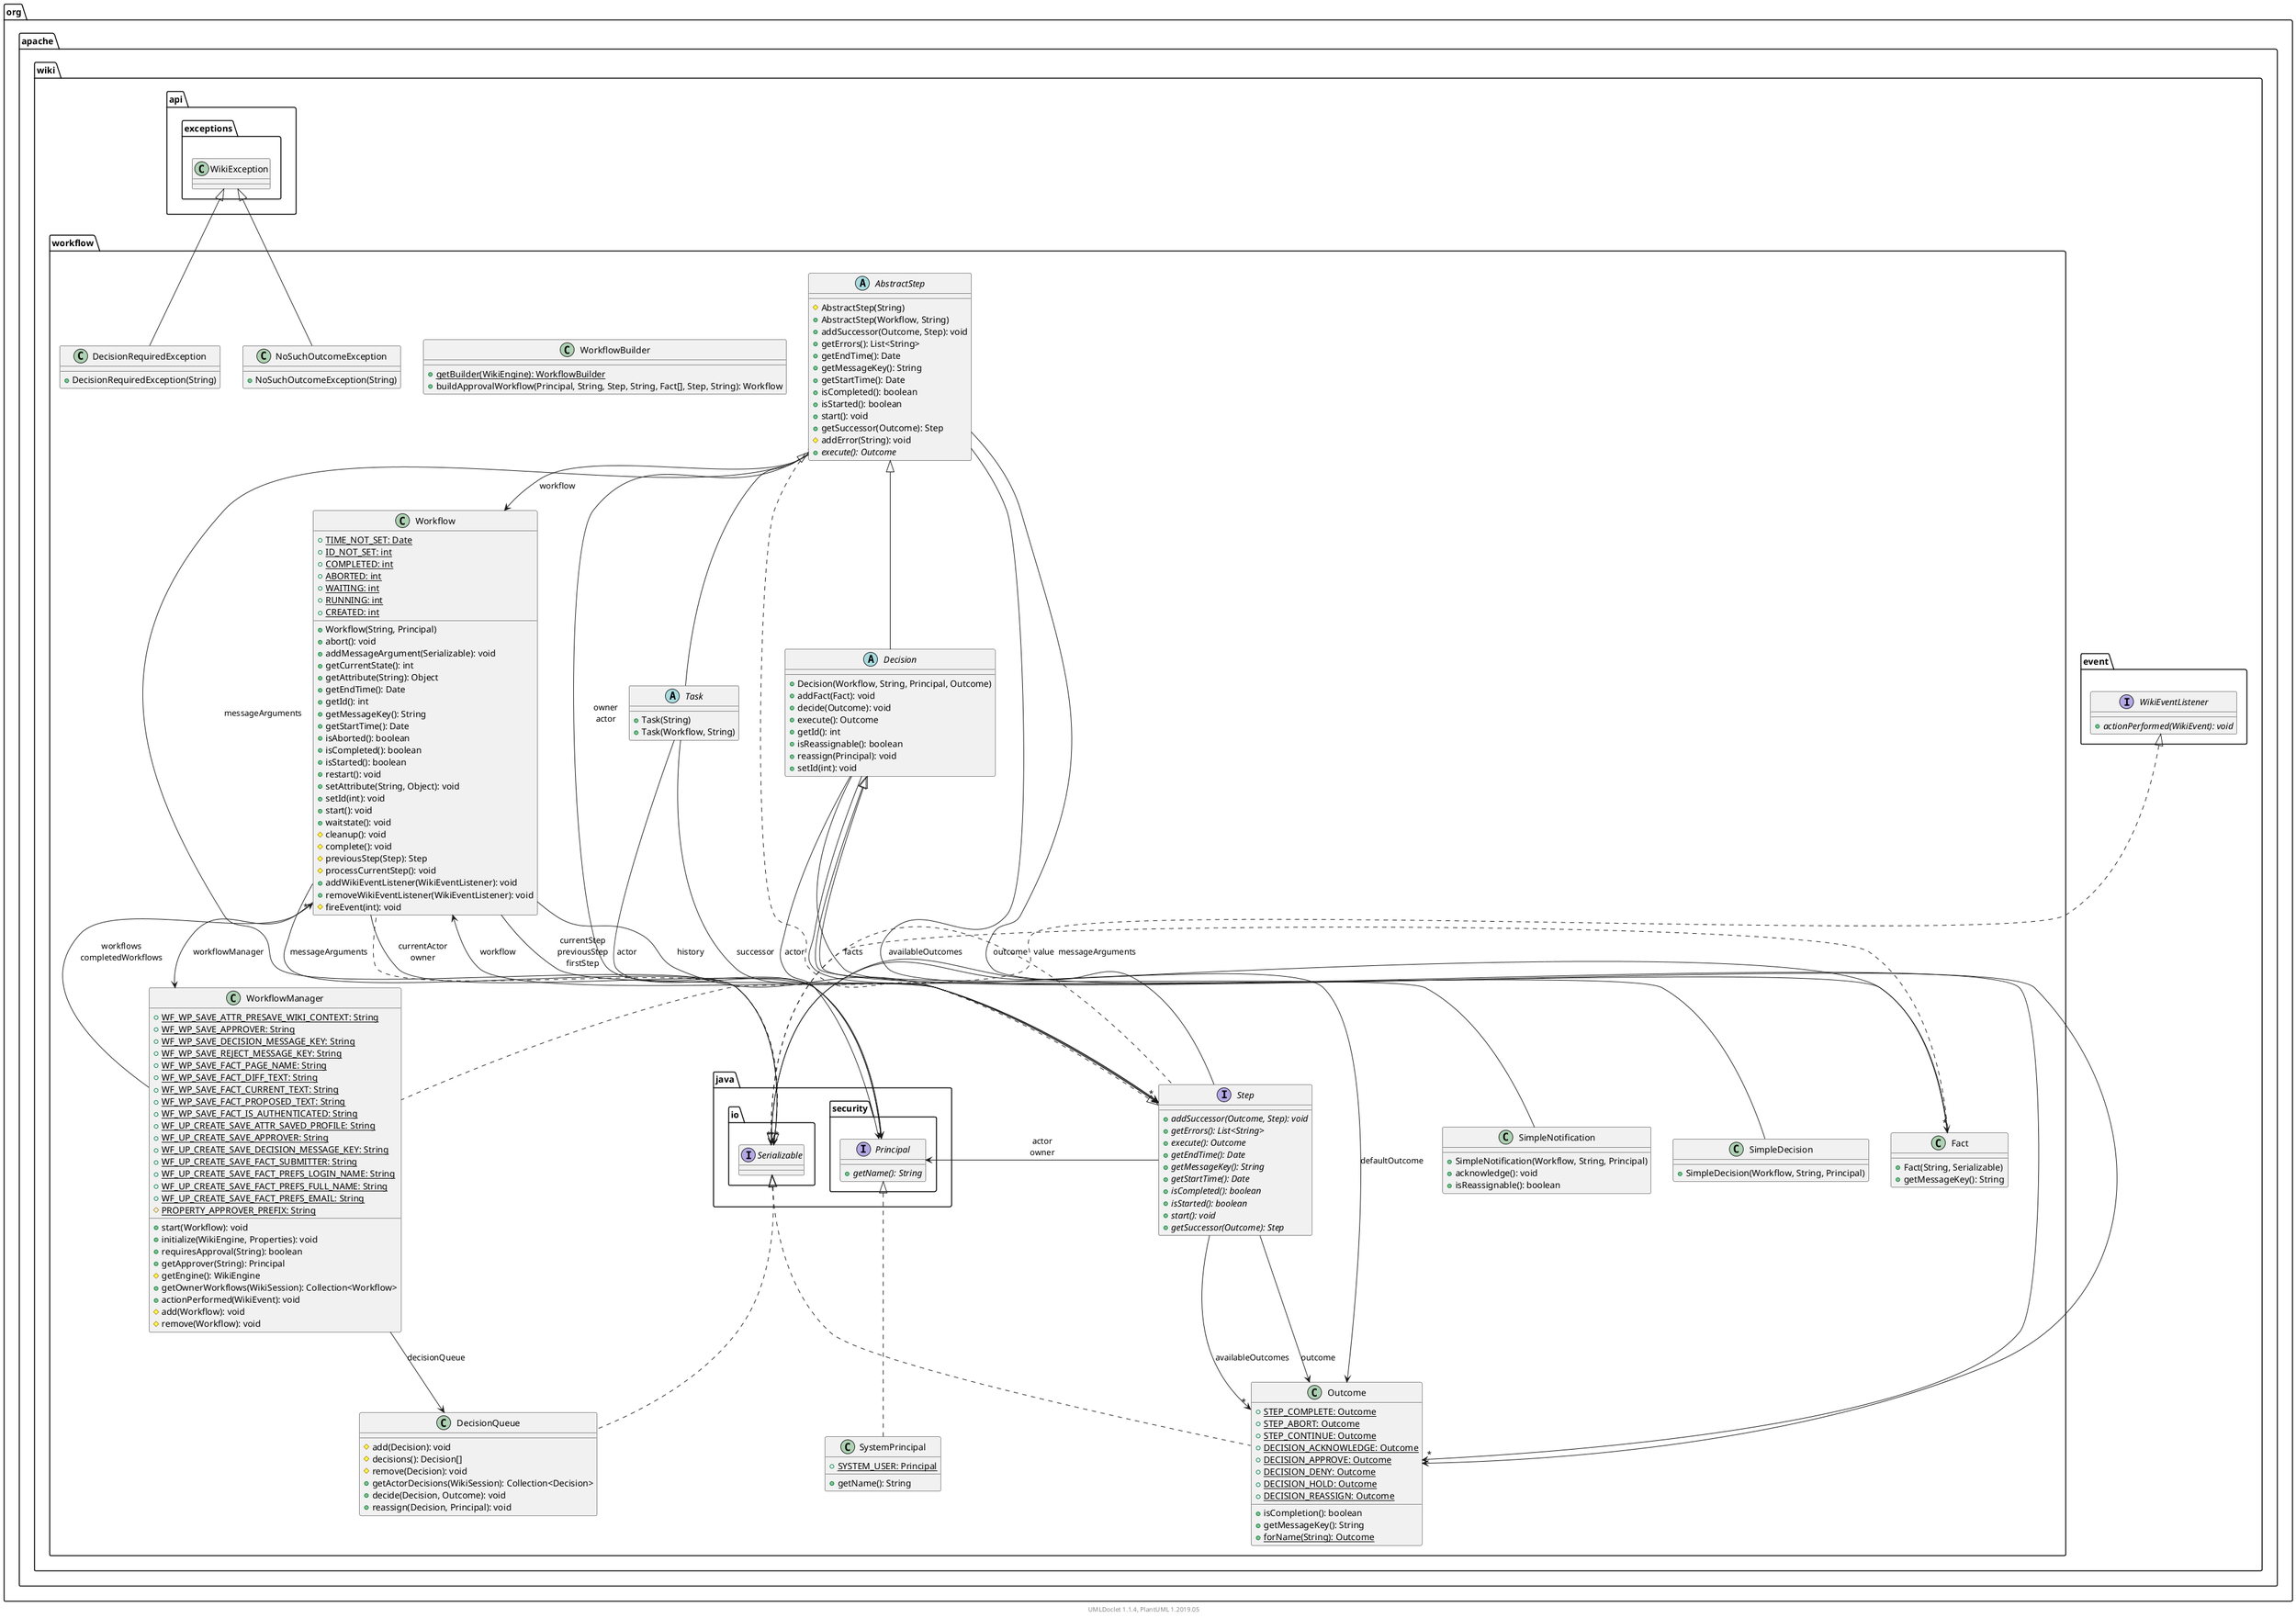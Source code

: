 @startuml

    namespace org.apache.wiki.workflow {

        abstract class AbstractStep [[AbstractStep.html]] {
            #AbstractStep(String)
            +AbstractStep(Workflow, String)
            +addSuccessor(Outcome, Step): void
            +getErrors(): List<String>
            +getEndTime(): Date
            +getMessageKey(): String
            +getStartTime(): Date
            +isCompleted(): boolean
            +isStarted(): boolean
            +start(): void
            +getSuccessor(Outcome): Step
            #addError(String): void
            {abstract} +execute(): Outcome
        }

        class WorkflowManager [[WorkflowManager.html]] {
            {static} +WF_WP_SAVE_ATTR_PRESAVE_WIKI_CONTEXT: String
            {static} +WF_WP_SAVE_APPROVER: String
            {static} +WF_WP_SAVE_DECISION_MESSAGE_KEY: String
            {static} +WF_WP_SAVE_REJECT_MESSAGE_KEY: String
            {static} +WF_WP_SAVE_FACT_PAGE_NAME: String
            {static} +WF_WP_SAVE_FACT_DIFF_TEXT: String
            {static} +WF_WP_SAVE_FACT_CURRENT_TEXT: String
            {static} +WF_WP_SAVE_FACT_PROPOSED_TEXT: String
            {static} +WF_WP_SAVE_FACT_IS_AUTHENTICATED: String
            {static} +WF_UP_CREATE_SAVE_ATTR_SAVED_PROFILE: String
            {static} +WF_UP_CREATE_SAVE_APPROVER: String
            {static} +WF_UP_CREATE_SAVE_DECISION_MESSAGE_KEY: String
            {static} +WF_UP_CREATE_SAVE_FACT_SUBMITTER: String
            {static} +WF_UP_CREATE_SAVE_FACT_PREFS_LOGIN_NAME: String
            {static} +WF_UP_CREATE_SAVE_FACT_PREFS_FULL_NAME: String
            {static} +WF_UP_CREATE_SAVE_FACT_PREFS_EMAIL: String
            {static} #PROPERTY_APPROVER_PREFIX: String
            +start(Workflow): void
            +initialize(WikiEngine, Properties): void
            +requiresApproval(String): boolean
            +getApprover(String): Principal
            #getEngine(): WikiEngine
            +getOwnerWorkflows(WikiSession): Collection<Workflow>
            +actionPerformed(WikiEvent): void
            #add(Workflow): void
            #remove(Workflow): void
        }

        class SimpleNotification [[SimpleNotification.html]] {
            +SimpleNotification(Workflow, String, Principal)
            +acknowledge(): void
            +isReassignable(): boolean
        }

        class WorkflowBuilder [[WorkflowBuilder.html]] {
            {static} +getBuilder(WikiEngine): WorkflowBuilder
            +buildApprovalWorkflow(Principal, String, Step, String, Fact[], Step, String): Workflow
        }

        class Workflow [[Workflow.html]] {
            {static} +TIME_NOT_SET: Date
            {static} +ID_NOT_SET: int
            {static} +COMPLETED: int
            {static} +ABORTED: int
            {static} +WAITING: int
            {static} +RUNNING: int
            {static} +CREATED: int
            +Workflow(String, Principal)
            +abort(): void
            +addMessageArgument(Serializable): void
            +getCurrentState(): int
            +getAttribute(String): Object
            +getEndTime(): Date
            +getId(): int
            +getMessageKey(): String
            +getStartTime(): Date
            +isAborted(): boolean
            +isCompleted(): boolean
            +isStarted(): boolean
            +restart(): void
            +setAttribute(String, Object): void
            +setId(int): void
            +start(): void
            +waitstate(): void
            #cleanup(): void
            #complete(): void
            #previousStep(Step): Step
            #processCurrentStep(): void
            +addWikiEventListener(WikiEventListener): void
            +removeWikiEventListener(WikiEventListener): void
            #fireEvent(int): void
        }

        class SimpleDecision [[SimpleDecision.html]] {
            +SimpleDecision(Workflow, String, Principal)
        }

        class Fact [[Fact.html]] {
            +Fact(String, Serializable)
            +getMessageKey(): String
        }

        abstract class Task [[Task.html]] {
            +Task(String)
            +Task(Workflow, String)
        }

        class SystemPrincipal [[SystemPrincipal.html]] {
            {static} +SYSTEM_USER: Principal
            +getName(): String
        }

        class DecisionQueue [[DecisionQueue.html]] {
            #add(Decision): void
            #decisions(): Decision[]
            #remove(Decision): void
            +getActorDecisions(WikiSession): Collection<Decision>
            +decide(Decision, Outcome): void
            +reassign(Decision, Principal): void
        }

        abstract class Decision [[Decision.html]] {
            +Decision(Workflow, String, Principal, Outcome)
            +addFact(Fact): void
            +decide(Outcome): void
            +execute(): Outcome
            +getId(): int
            +isReassignable(): boolean
            +reassign(Principal): void
            +setId(int): void
        }

        class DecisionRequiredException [[DecisionRequiredException.html]] {
            +DecisionRequiredException(String)
        }

        class NoSuchOutcomeException [[NoSuchOutcomeException.html]] {
            +NoSuchOutcomeException(String)
        }

        interface Step [[Step.html]] {
            {abstract} +addSuccessor(Outcome, Step): void
            {abstract} +getErrors(): List<String>
            {abstract} +execute(): Outcome
            {abstract} +getEndTime(): Date
            {abstract} +getMessageKey(): String
            {abstract} +getStartTime(): Date
            {abstract} +isCompleted(): boolean
            {abstract} +isStarted(): boolean
            {abstract} +start(): void
            {abstract} +getSuccessor(Outcome): Step
        }

        class Outcome [[Outcome.html]] {
            {static} +STEP_COMPLETE: Outcome
            {static} +STEP_ABORT: Outcome
            {static} +STEP_CONTINUE: Outcome
            {static} +DECISION_ACKNOWLEDGE: Outcome
            {static} +DECISION_APPROVE: Outcome
            {static} +DECISION_DENY: Outcome
            {static} +DECISION_HOLD: Outcome
            {static} +DECISION_REASSIGN: Outcome
            +isCompletion(): boolean
            +getMessageKey(): String
            {static} +forName(String): Outcome
        }

        Step <|.. AbstractStep

        interface org.apache.wiki.event.WikiEventListener {
            {abstract} +actionPerformed(WikiEvent): void
        }
        org.apache.wiki.event.WikiEventListener <|.. WorkflowManager

        Decision <|-- SimpleNotification

        interface java.io.Serializable
        java.io.Serializable <|.. Workflow

        Decision <|-- SimpleDecision

        java.io.Serializable <|.. Fact

        AbstractStep <|-- Task

        interface java.security.Principal {
            {abstract} +getName(): String
        }
        java.security.Principal <|.. SystemPrincipal

        java.io.Serializable <|.. DecisionQueue

        AbstractStep <|-- Decision

        class org.apache.wiki.api.exceptions.WikiException
        org.apache.wiki.api.exceptions.WikiException <|-- DecisionRequiredException

        org.apache.wiki.api.exceptions.WikiException <|-- NoSuchOutcomeException

        java.io.Serializable <|.. Step

        java.io.Serializable <|.. Outcome

        AbstractStep --> "*" Outcome: availableOutcomes

        AbstractStep --> "*" java.io.Serializable: messageArguments

        AbstractStep --> Outcome: outcome

        AbstractStep --> java.security.Principal: owner\nactor

        AbstractStep --> Workflow: workflow

        WorkflowManager --> "*" Workflow: workflows\ncompletedWorkflows

        WorkflowManager --> DecisionQueue: decisionQueue

        Workflow --> java.security.Principal: currentActor\nowner

        Workflow --> Step: currentStep\npreviousStep\nfirstStep

        Workflow --> "*" java.io.Serializable: messageArguments

        Workflow --> WorkflowManager: workflowManager

        Workflow --> "*" Step: history

        Fact --> java.io.Serializable: value

        Task --> java.security.Principal: actor

        Task --> Step: successor

        Decision --> java.security.Principal: actor

        Decision --> Outcome: defaultOutcome

        Decision --> "*" Fact: facts

        Step --> "*" Outcome: availableOutcomes

        Step --> java.security.Principal: actor\nowner

        Step --> "*" java.io.Serializable: messageArguments

        Step --> Outcome: outcome

        Step --> Workflow: workflow

    }


    center footer UMLDoclet 1.1.4, PlantUML 1.2019.05
@enduml
